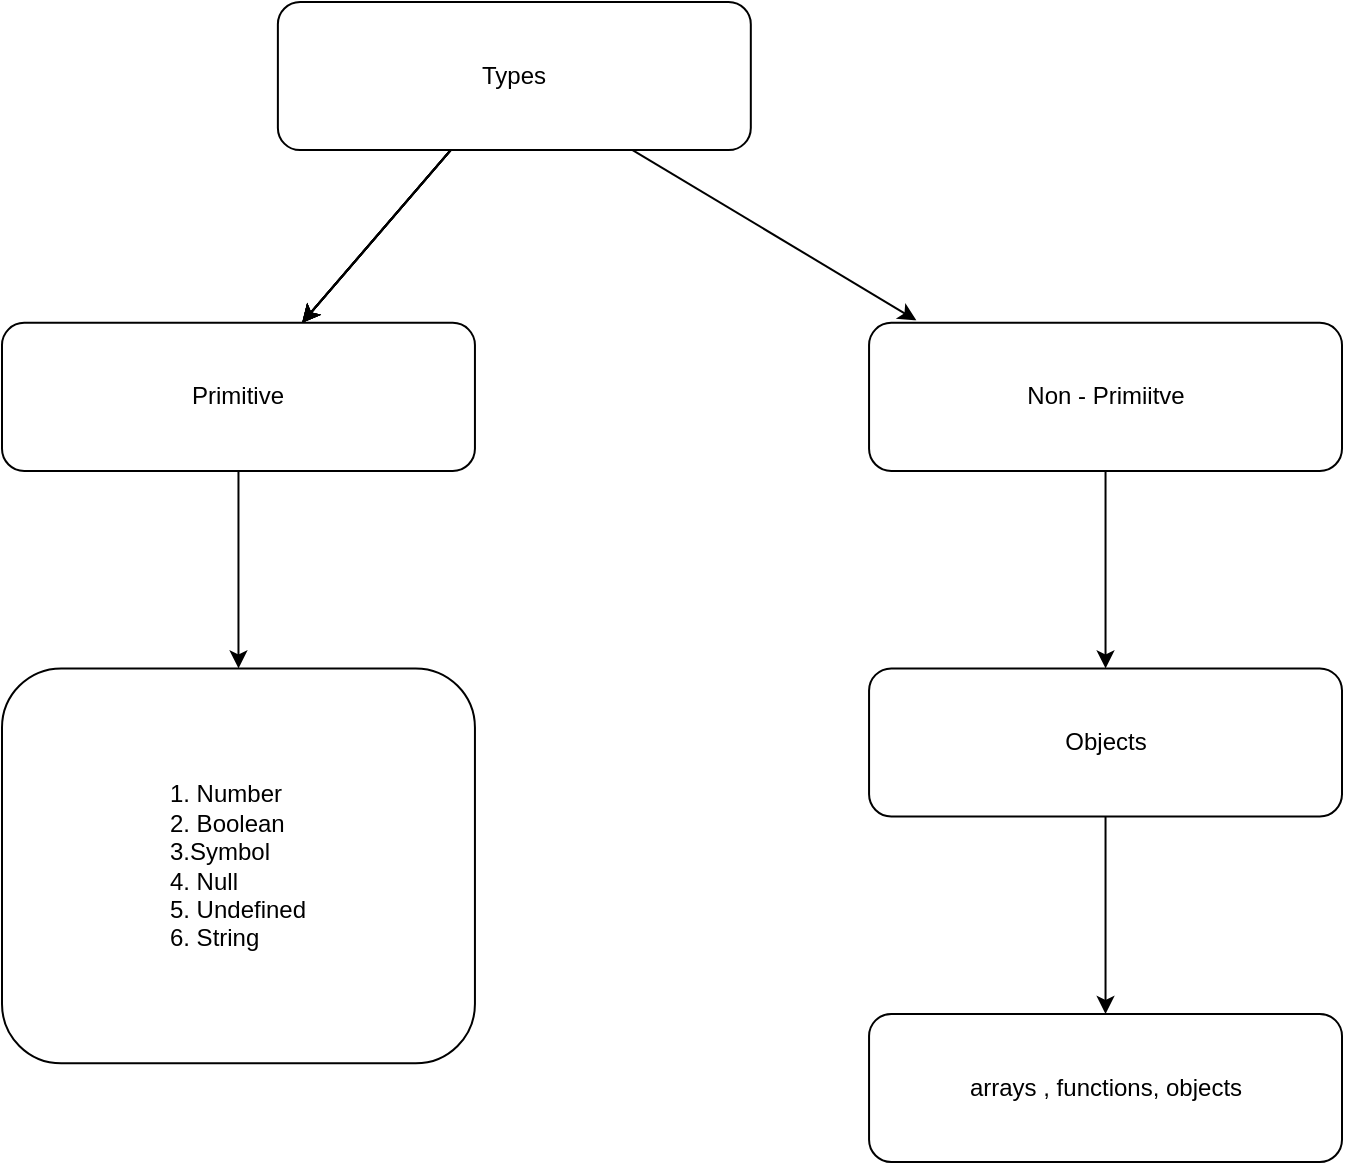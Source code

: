 <mxfile>
    <diagram id="JUWDu3aGb0AGL9dpbB3J" name="Page-1">
        <mxGraphModel dx="1204" dy="404" grid="1" gridSize="10" guides="1" tooltips="1" connect="1" arrows="1" fold="1" page="1" pageScale="1" pageWidth="850" pageHeight="1100" math="0" shadow="0">
            <root>
                <mxCell id="0"/>
                <mxCell id="1" parent="0"/>
                <mxCell id="17" value="" style="group" vertex="1" connectable="0" parent="1">
                    <mxGeometry x="140" y="30" width="670" height="580" as="geometry"/>
                </mxCell>
                <mxCell id="2" value="Types" style="rounded=1;whiteSpace=wrap;html=1;" vertex="1" parent="17">
                    <mxGeometry x="137.941" width="236.471" height="74.043" as="geometry"/>
                </mxCell>
                <mxCell id="3" value="Primitive" style="rounded=1;whiteSpace=wrap;html=1;" vertex="1" parent="17">
                    <mxGeometry y="160.426" width="236.471" height="74.043" as="geometry"/>
                </mxCell>
                <mxCell id="4" value="" style="edgeStyle=none;html=1;" edge="1" parent="17" source="2" target="3">
                    <mxGeometry relative="1" as="geometry"/>
                </mxCell>
                <mxCell id="5" value="" style="edgeStyle=none;html=1;" edge="1" parent="17" source="2" target="3">
                    <mxGeometry relative="1" as="geometry"/>
                </mxCell>
                <mxCell id="6" value="" style="edgeStyle=none;html=1;" edge="1" parent="17" source="2" target="3">
                    <mxGeometry relative="1" as="geometry"/>
                </mxCell>
                <mxCell id="7" value="" style="edgeStyle=none;html=1;" edge="1" parent="17" source="2" target="3">
                    <mxGeometry relative="1" as="geometry"/>
                </mxCell>
                <mxCell id="9" value="" style="edgeStyle=none;html=1;" edge="1" parent="17" source="2" target="3">
                    <mxGeometry relative="1" as="geometry"/>
                </mxCell>
                <mxCell id="8" value="Non - Primiitve" style="rounded=1;whiteSpace=wrap;html=1;" vertex="1" parent="17">
                    <mxGeometry x="433.529" y="160.426" width="236.471" height="74.043" as="geometry"/>
                </mxCell>
                <mxCell id="10" value="" style="edgeStyle=none;html=1;entryX=0.1;entryY=-0.017;entryDx=0;entryDy=0;entryPerimeter=0;exitX=0.75;exitY=1;exitDx=0;exitDy=0;" edge="1" parent="17" source="2" target="8">
                    <mxGeometry relative="1" as="geometry">
                        <mxPoint x="244.05" y="86.383" as="sourcePoint"/>
                        <mxPoint x="169.774" y="172.766" as="targetPoint"/>
                    </mxGeometry>
                </mxCell>
                <mxCell id="11" value="&lt;div style=&quot;text-align: left;&quot;&gt;&lt;span style=&quot;background-color: initial;&quot;&gt;1. Number&lt;/span&gt;&lt;/div&gt;&lt;div style=&quot;text-align: left;&quot;&gt;&lt;span style=&quot;background-color: initial;&quot;&gt;2. Boolean&lt;/span&gt;&lt;/div&gt;&lt;div style=&quot;text-align: left;&quot;&gt;&lt;span style=&quot;background-color: initial;&quot;&gt;3.Symbol&lt;/span&gt;&lt;/div&gt;&lt;div style=&quot;text-align: left;&quot;&gt;&lt;span style=&quot;background-color: initial;&quot;&gt;4. Null&lt;/span&gt;&lt;/div&gt;&lt;div style=&quot;text-align: left;&quot;&gt;&lt;span style=&quot;background-color: initial;&quot;&gt;5. Undefined&lt;/span&gt;&lt;/div&gt;&lt;div style=&quot;text-align: left;&quot;&gt;&lt;span style=&quot;background-color: initial;&quot;&gt;6. String&lt;/span&gt;&lt;/div&gt;" style="whiteSpace=wrap;html=1;rounded=1;" vertex="1" parent="17">
                    <mxGeometry y="333.191" width="236.471" height="197.447" as="geometry"/>
                </mxCell>
                <mxCell id="12" value="" style="edgeStyle=none;html=1;" edge="1" parent="17" source="3" target="11">
                    <mxGeometry relative="1" as="geometry"/>
                </mxCell>
                <mxCell id="13" value="Objects" style="whiteSpace=wrap;html=1;rounded=1;" vertex="1" parent="17">
                    <mxGeometry x="433.529" y="333.191" width="236.471" height="74.043" as="geometry"/>
                </mxCell>
                <mxCell id="14" value="" style="edgeStyle=none;html=1;" edge="1" parent="17" source="8" target="13">
                    <mxGeometry relative="1" as="geometry"/>
                </mxCell>
                <mxCell id="15" value="arrays , functions, objects" style="whiteSpace=wrap;html=1;rounded=1;" vertex="1" parent="17">
                    <mxGeometry x="433.529" y="505.957" width="236.471" height="74.043" as="geometry"/>
                </mxCell>
                <mxCell id="16" value="" style="edgeStyle=none;html=1;" edge="1" parent="17" source="13" target="15">
                    <mxGeometry relative="1" as="geometry"/>
                </mxCell>
            </root>
        </mxGraphModel>
    </diagram>
</mxfile>
